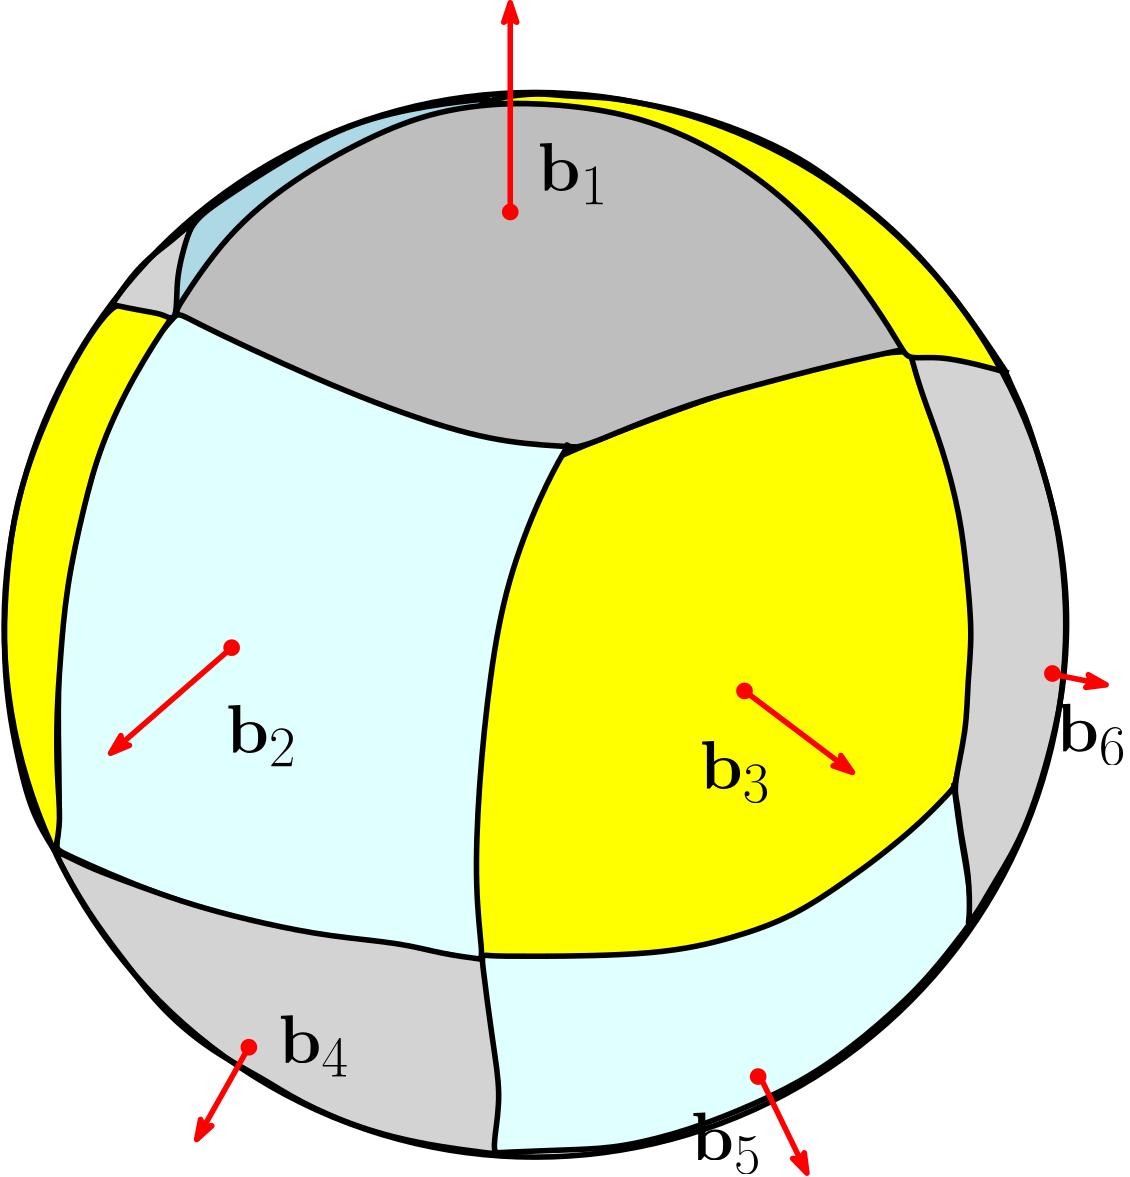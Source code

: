 <?xml version="1.0"?>
<!DOCTYPE ipe SYSTEM "ipe.dtd">
<ipe version="70005" creator="Ipe 7.1.1">
<info created="D:20130902235211" modified="D:20130903161336"/>
<ipestyle name="basic">
<symbol name="arrow/arc(spx)">
<path stroke="sym-stroke" fill="sym-stroke" pen="sym-pen">
0 0 m
-1 0.333 l
-1 -0.333 l
h
</path>
</symbol>
<symbol name="arrow/farc(spx)">
<path stroke="sym-stroke" fill="white" pen="sym-pen">
0 0 m
-1 0.333 l
-1 -0.333 l
h
</path>
</symbol>
<symbol name="mark/circle(sx)" transformations="translations">
<path fill="sym-stroke">
0.6 0 0 0.6 0 0 e
0.4 0 0 0.4 0 0 e
</path>
</symbol>
<symbol name="mark/disk(sx)" transformations="translations">
<path fill="sym-stroke">
0.6 0 0 0.6 0 0 e
</path>
</symbol>
<symbol name="mark/fdisk(sfx)" transformations="translations">
<group>
<path fill="sym-fill">
0.5 0 0 0.5 0 0 e
</path>
<path fill="sym-stroke" fillrule="eofill">
0.6 0 0 0.6 0 0 e
0.4 0 0 0.4 0 0 e
</path>
</group>
</symbol>
<symbol name="mark/box(sx)" transformations="translations">
<path fill="sym-stroke" fillrule="eofill">
-0.6 -0.6 m
0.6 -0.6 l
0.6 0.6 l
-0.6 0.6 l
h
-0.4 -0.4 m
0.4 -0.4 l
0.4 0.4 l
-0.4 0.4 l
h
</path>
</symbol>
<symbol name="mark/square(sx)" transformations="translations">
<path fill="sym-stroke">
-0.6 -0.6 m
0.6 -0.6 l
0.6 0.6 l
-0.6 0.6 l
h
</path>
</symbol>
<symbol name="mark/fsquare(sfx)" transformations="translations">
<group>
<path fill="sym-fill">
-0.5 -0.5 m
0.5 -0.5 l
0.5 0.5 l
-0.5 0.5 l
h
</path>
<path fill="sym-stroke" fillrule="eofill">
-0.6 -0.6 m
0.6 -0.6 l
0.6 0.6 l
-0.6 0.6 l
h
-0.4 -0.4 m
0.4 -0.4 l
0.4 0.4 l
-0.4 0.4 l
h
</path>
</group>
</symbol>
<symbol name="mark/cross(sx)" transformations="translations">
<group>
<path fill="sym-stroke">
-0.43 -0.57 m
0.57 0.43 l
0.43 0.57 l
-0.57 -0.43 l
h
</path>
<path fill="sym-stroke">
-0.43 0.57 m
0.57 -0.43 l
0.43 -0.57 l
-0.57 0.43 l
h
</path>
</group>
</symbol>
<symbol name="arrow/fnormal(spx)">
<path stroke="sym-stroke" fill="white" pen="sym-pen">
0 0 m
-1 0.333 l
-1 -0.333 l
h
</path>
</symbol>
<symbol name="arrow/pointed(spx)">
<path stroke="sym-stroke" fill="sym-stroke" pen="sym-pen">
0 0 m
-1 0.333 l
-0.8 0 l
-1 -0.333 l
h
</path>
</symbol>
<symbol name="arrow/fpointed(spx)">
<path stroke="sym-stroke" fill="white" pen="sym-pen">
0 0 m
-1 0.333 l
-0.8 0 l
-1 -0.333 l
h
</path>
</symbol>
<symbol name="arrow/linear(spx)">
<path stroke="sym-stroke" pen="sym-pen">
-1 0.333 m
0 0 l
-1 -0.333 l
</path>
</symbol>
<symbol name="arrow/fdouble(spx)">
<path stroke="sym-stroke" fill="white" pen="sym-pen">
0 0 m
-1 0.333 l
-1 -0.333 l
h
-1 0 m
-2 0.333 l
-2 -0.333 l
h
</path>
</symbol>
<symbol name="arrow/double(spx)">
<path stroke="sym-stroke" fill="sym-stroke" pen="sym-pen">
0 0 m
-1 0.333 l
-1 -0.333 l
h
-1 0 m
-2 0.333 l
-2 -0.333 l
h
</path>
</symbol>
<pen name="heavier" value="0.8"/>
<pen name="fat" value="1.2"/>
<pen name="ultrafat" value="2"/>
<symbolsize name="large" value="5"/>
<symbolsize name="small" value="2"/>
<symbolsize name="tiny" value="1.1"/>
<arrowsize name="large" value="10"/>
<arrowsize name="small" value="5"/>
<arrowsize name="tiny" value="3"/>
<color name="red" value="1 0 0"/>
<color name="green" value="0 1 0"/>
<color name="blue" value="0 0 1"/>
<color name="yellow" value="1 1 0"/>
<color name="orange" value="1 0.647 0"/>
<color name="gold" value="1 0.843 0"/>
<color name="purple" value="0.627 0.125 0.941"/>
<color name="gray" value="0.745"/>
<color name="brown" value="0.647 0.165 0.165"/>
<color name="navy" value="0 0 0.502"/>
<color name="pink" value="1 0.753 0.796"/>
<color name="seagreen" value="0.18 0.545 0.341"/>
<color name="turquoise" value="0.251 0.878 0.816"/>
<color name="violet" value="0.933 0.51 0.933"/>
<color name="darkblue" value="0 0 0.545"/>
<color name="darkcyan" value="0 0.545 0.545"/>
<color name="darkgray" value="0.663"/>
<color name="darkgreen" value="0 0.392 0"/>
<color name="darkmagenta" value="0.545 0 0.545"/>
<color name="darkorange" value="1 0.549 0"/>
<color name="darkred" value="0.545 0 0"/>
<color name="lightblue" value="0.678 0.847 0.902"/>
<color name="lightcyan" value="0.878 1 1"/>
<color name="lightgray" value="0.827"/>
<color name="lightgreen" value="0.565 0.933 0.565"/>
<color name="lightyellow" value="1 1 0.878"/>
<dashstyle name="dashed" value="[4] 0"/>
<dashstyle name="dotted" value="[1 3] 0"/>
<dashstyle name="dash dotted" value="[4 2 1 2] 0"/>
<dashstyle name="dash dot dotted" value="[4 2 1 2 1 2] 0"/>
<textsize name="large" value="\large"/>
<textsize name="Large" value="\Large"/>
<textsize name="LARGE" value="\LARGE"/>
<textsize name="huge" value="\huge"/>
<textsize name="Huge" value="\Huge"/>
<textsize name="small" value="\small"/>
<textsize name="footnote" value="\footnotesize"/>
<textsize name="tiny" value="\tiny"/>
<textstyle name="center" begin="\begin{center}" end="\end{center}"/>
<textstyle name="itemize" begin="\begin{itemize}" end="\end{itemize}"/>
<textstyle name="item" begin="\begin{itemize}\item{}" end="\end{itemize}"/>
<gridsize name="4 pts" value="4"/>
<gridsize name="8 pts (~3 mm)" value="8"/>
<gridsize name="16 pts (~6 mm)" value="16"/>
<gridsize name="32 pts (~12 mm)" value="32"/>
<gridsize name="10 pts (~3.5 mm)" value="10"/>
<gridsize name="20 pts (~7 mm)" value="20"/>
<gridsize name="14 pts (~5 mm)" value="14"/>
<gridsize name="28 pts (~10 mm)" value="28"/>
<gridsize name="56 pts (~20 mm)" value="56"/>
<anglesize name="90 deg" value="90"/>
<anglesize name="60 deg" value="60"/>
<anglesize name="45 deg" value="45"/>
<anglesize name="30 deg" value="30"/>
<anglesize name="22.5 deg" value="22.5"/>
<tiling name="falling" angle="-60" step="4" width="1"/>
<tiling name="rising" angle="30" step="4" width="1"/>
</ipestyle>
<page>
<layer name="alpha"/>
<view layers="alpha" active="alpha"/>
<path layer="alpha" matrix="0.586419 -0.810008 0.810008 0.586419 -108.454 530.522" stroke="black" fill="lightblue" pen="ultrafat">
227.948 405.155 m
216.866 385.907
205.785 360.244
202.285 334.581
200.535 302.502
201.119 292.004
207.534 281.505
218.033 268.09
221.532 264.007
224.449 267.507
226.198 270.423
220.949 283.255
218.033 296.086
215.117 321.749
216.283 343.913
223.282 369.576
227.365 382.991
229.115 397.572
226.782 405.155 s
</path>
<path matrix="0.586419 -0.810008 0.810008 0.586419 -166.535 462.552" stroke="black" fill="yellow" pen="ultrafat">
369.834 561.908 m
353.593 536.331
343.004 500.667
331.339 460.422
326.09 437.676
326.09 436.509
326.09 436.509
337.172 410.846
360.502 382.267
389.664 354.854
419.41 329.191
449.156 310.527
455.572 307.027
454.405 307.027
471.903 328.024
491.734 357.187
502.815 380.517
510.981 409.679
510.981 435.343
510.398 464.505
505.732 482.003
505.732 482.003
487.651 503
463.154 521.664
438.074 536.828
413.578 547.91
389.485 557.729
368.433 559.454
369.468 565.321
368.084 560.742 s
</path>
<use matrix="0.586419 -0.810008 0.810008 0.586419 -108.454 530.522" name="mark/disk(sx)" pos="454.405 354.27" size="large" stroke="red"/>
<path matrix="0.586419 -0.810008 0.810008 0.586419 -108.454 530.522" stroke="black" fill="gray" pen="ultrafat">
389.509 473.978 m
359.18 475.145
329.434 474.562
300.271 465.813
277.525 454.731
261.777 445.399
235.53 414.487
219.783 387.074
213.367 360.827
209.867 330.498
211.617 299.586
223.282 268.674
224.449 266.924
248.362 279.755
289.19 302.502
323.018 328.165
347.515 350.329
351.598 370.159
359.18 399.322
367.345 421.486
378.427 450.065
388.926 473.978 s
</path>
<use matrix="0.586419 -0.810008 0.810008 0.586419 -108.454 530.522" name="mark/disk(sx)" pos="265.276 387.074" size="large" stroke="red"/>
<path matrix="0.586419 -0.810008 0.810008 0.586419 -166.535 462.552" stroke="black" fill="lightcyan" pen="ultrafat">
327.684 444.816 m
311.353 424.402
289.773 406.321
254.195 382.991
203.452 354.995
203.452 356.745
208.701 331.665
225.615 304.836
247.196 278.589
272.275 252.926
302.605 230.763
324.768 215.598
334.201 207.116
334.84 206.99
369.761 227.187
401.087 251.611
425.511 276.566
447.251 299.003
456.583 307.169
455.417 308.918
434.42 320.583
405.84 342.747
373.761 371.326
351.015 395.24
332.934 423.236
324.768 440.733
324.768 441.317
324.185 441.317
324.185 441.317
324.185 441.317
324.185 441.317
324.185 441.317
324.185 441.317
326.518 442.483 s
</path>
<use matrix="0.586419 -0.810008 0.810008 0.586419 -108.454 530.522" name="mark/disk(sx)" pos="333.517 213.848" size="large" stroke="red"/>
<path matrix="0.586419 -0.810008 0.810008 0.586419 -166.535 462.552" stroke="black" fill="lightgray" pen="ultrafat">
456.583 308.335 m
476.997 296.67
499.744 286.171
513.159 273.923
515.492 270.424
515.492 270.424
498.577 252.343
479.913 236.595
458.916 224.347
444.918 219.097
426.254 209.765
404.09 203.933
382.51 203.35
359.18 202.766
335.85 205.683
334.452 206.745
345.337 212.055
355.956 218.957
368.964 227.718
382.483 237.418
399.841 251.917
417.608 268.458
434.42 287.921
446.085 297.253
456.583 308.335 s
</path>
<use matrix="0.586419 -0.810008 0.810008 0.586419 -108.454 530.522" name="mark/disk(sx)" pos="453.667 134.525" size="large" stroke="red"/>
<path stroke="black" fill="lightcyan" pen="ultrafat">
521.43 336.454 m
508.837 323.016
492.985 310.1
482.119 302.233
462.88 289.025
441.165 281.225
414.694 275.021
365.335 274.57
350.756 274.816
350.072 275.761
354.419 242.905
357.381 224.888
354.903 209.412
354.805 203.581
356.564 204.134
384.697 205.06
400.692 205.84
425.062 211.963
449.613 221.815
469.145 231.635
487.57 244.975
508.537 263.754
521.652 280.45
526.426 286.786
526.556 287.6
525.857 301.495
523.269 314.022
520.273 337.056 s
</path>
<use matrix="0.586419 -0.810008 0.810008 0.586419 -108.454 530.522" name="mark/disk(sx)" pos="569.734 276.839" size="large" stroke="red"/>
<path matrix="0.586419 -0.810008 0.810008 0.586419 -166.535 462.552" stroke="black" fill="lightgray" pen="ultrafat">
369.095 560.883 m
379.594 571.965
395.697 585.338
396.733 584.027
412.263 581.542
429.754 575.465
451.334 567.882
476.414 553.884
495.661 538.72
510.826 523.555
533.572 494.393
542.321 472.812
546.987 462.897
548.737 456.481
548.154 458.231
534.156 468.146
520.741 473.979
510.826 479.811
505.576 481.561
491.578 497.892
478.163 507.807
465.332 519.472
445.501 531.137
428.004 541.053
404.09 550.385
383.677 555.634
369.679 560.883 s
</path>
<use matrix="0.586419 -0.810008 0.810008 0.586419 -108.454 530.522" name="mark/disk(sx)" pos="514.325 447.732" size="large" stroke="red"/>
<path matrix="0.586419 -0.810008 0.810008 0.586419 -166.535 462.552" stroke="black" fill="yellow" pen="ultrafat">
334.116 206.756 m
327.101 214.431
313.103 222.597
294.439 236.012
279.858 248.26
260.027 265.174
240.197 287.338
225.615 305.419
212.2 329.915
202.868 354.412
204.035 353.245
190.037 342.747
187.121 338.664
192.953 320.583
204.618 297.837
222.116 271.007
240.78 252.926
262.36 235.429
282.191 223.18
299.688 215.015
318.352 207.432
334.273 206.285 s
</path>
<path matrix="0.586419 -0.810008 0.810008 0.586419 -108.454 530.522" stroke="black" fill="yellow" pen="ultrafat">
416.339 497.892 m
387.759 499.058
356.847 496.725
330.601 489.726
310.77 483.31
290.939 472.229
272.275 458.814
258.861 445.982
251.278 438.4
243.113 427.318
236.697 420.902
229.115 407.488
227.365 400.488
235.53 413.32
253.028 434.317
273.442 451.231
301.438 465.229
334.1 473.395
370.845 473.978
388.926 472.229
392.425 472.229
397.675 481.561
408.756 491.476
417.505 498.475 s
</path>
<path stroke="black" fill="lightgray" pen="ultrafat">
247.428 539.877 m
238.191 531.75
231.104 526.619
224.099 519.387
217.517 509.582
217.044 509.24
228.789 506.941
235.304 505.898
237.96 504.22
240.533 504.643
240.564 515.986
241.462 523.165
244.544 534.909
247.428 539.877 s
</path>
<path stroke="red" pen="ultrafat" arrow="pointed/normal">
260.345 385.775 m
216.731 347.767 l
</path>
<path stroke="red" pen="ultrafat" arrow="pointed/normal">
444.979 370.201 m
483.855 340.868 l
</path>
<text matrix="1 0 0 1 -15.0956 -7.76091" transformations="translations" pos="385.594 557.977" stroke="black" type="label" width="25.466" height="17.215" depth="4.78" valign="baseline" size="Huge">$\mathbf b_1$</text>
<text matrix="1 0 0 1 -127.26 -210.104" transformations="translations" pos="385.594 557.977" stroke="black" type="label" width="25.466" height="17.215" depth="4.78" valign="baseline" size="Huge">$\mathbf b_2$</text>
<text matrix="1 0 0 1 43.2294 -223.115" transformations="translations" pos="385.594 557.977" stroke="black" type="label" width="25.466" height="17.215" depth="4.78" valign="baseline" size="Huge">$\mathbf b_3$</text>
<text matrix="1 0 0 1 -108.416 -321.82" transformations="translations" pos="385.594 557.977" stroke="black" type="label" width="25.466" height="17.215" depth="4.78" valign="baseline" size="Huge">$\mathbf b_4$</text>
<text matrix="1 0 0 1 40.0888 -356.815" transformations="translations" pos="385.594 557.977" stroke="black" type="label" width="25.466" height="17.215" depth="4.78" valign="baseline" size="Huge">$\mathbf b_5$</text>
<text matrix="1 0 0 1 171.545 -209.656" transformations="translations" pos="385.594 557.977" stroke="black" type="label" width="25.466" height="17.215" depth="4.78" valign="baseline" size="Huge">$\mathbf b_6$</text>
<path matrix="1.0027 0 0 1.00564 -9.9164 11.6571" stroke="black" pen="ultrafat">
190.566 0 0 190.566 378.429 380.214 e
</path>
<path matrix="1 0 0 1 -1.34587 -0.00019496" stroke="red" pen="ultrafat" arrow="pointed/normal">
555.822 376.473 m
576.51 372.41 l
</path>
<path matrix="1 0 0 1 1.34646 -1.34589" stroke="red" pen="ultrafat" arrow="pointed/normal">
449.89 231.377 m
466.112 197.942 l
</path>
<path matrix="1 0 0 1 0.448739 0.897058" stroke="red" pen="ultrafat" arrow="pointed/normal">
266.551 241.936 m
247.288 207.799 l
</path>
<path matrix="1 0 0 1 0.00034429 -0.897152" stroke="red" pen="ultrafat" arrow="pointed/normal">
360.642 542.634 m
360.643 618.834 l
</path>
</page>
</ipe>
